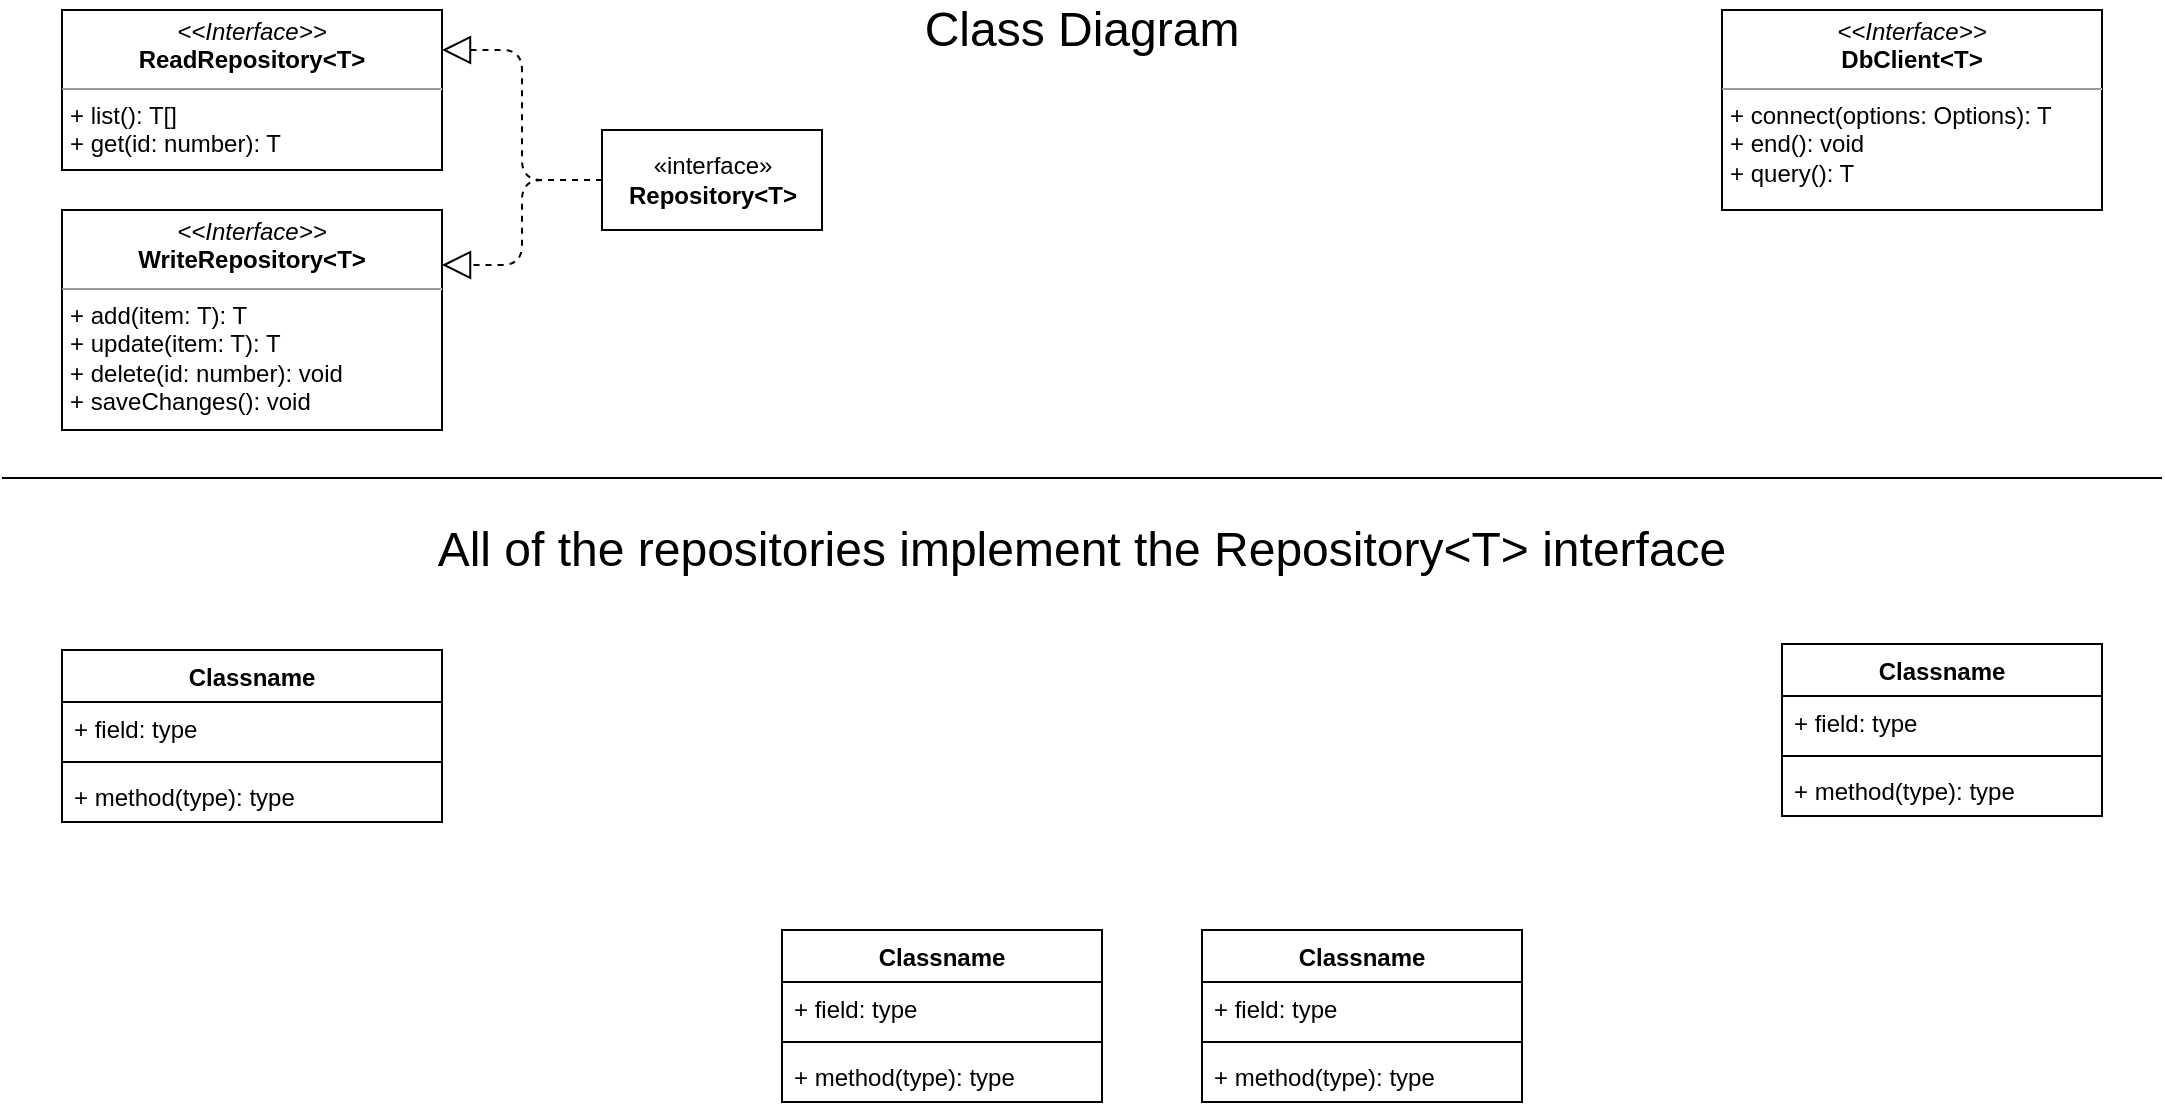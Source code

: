 <mxfile version="12.3.2" type="device" pages="1"><diagram id="B5R7oIk6Tb130_SgL5xs" name="Page-1"><mxGraphModel dx="1172" dy="816" grid="1" gridSize="10" guides="1" tooltips="1" connect="1" arrows="1" fold="1" page="1" pageScale="1" pageWidth="1100" pageHeight="850" math="0" shadow="0"><root><mxCell id="0"/><mxCell id="1" parent="0"/><mxCell id="WDVCi_O2wKAPJn1mWOh1-5" value="&lt;p style=&quot;margin: 0px ; margin-top: 4px ; text-align: center&quot;&gt;&lt;i&gt;&amp;lt;&amp;lt;Interface&amp;gt;&amp;gt;&lt;/i&gt;&lt;br&gt;&lt;b&gt;ReadRepository&amp;lt;T&amp;gt;&lt;/b&gt;&lt;/p&gt;&lt;hr size=&quot;1&quot;&gt;&lt;p style=&quot;margin: 0px ; margin-left: 4px&quot;&gt;+ list(): T[]&lt;br&gt;+ get(id: number): T&lt;/p&gt;" style="verticalAlign=top;align=left;overflow=fill;fontSize=12;fontFamily=Helvetica;html=1;" parent="1" vertex="1"><mxGeometry x="40" y="40" width="190" height="80" as="geometry"/></mxCell><mxCell id="WDVCi_O2wKAPJn1mWOh1-6" value="&lt;p style=&quot;margin: 0px ; margin-top: 4px ; text-align: center&quot;&gt;&lt;i&gt;&amp;lt;&amp;lt;Interface&amp;gt;&amp;gt;&lt;/i&gt;&lt;br&gt;&lt;b&gt;WriteRepository&amp;lt;T&amp;gt;&lt;/b&gt;&lt;/p&gt;&lt;hr size=&quot;1&quot;&gt;&lt;p style=&quot;margin: 0px ; margin-left: 4px&quot;&gt;+ add(item: T): T&lt;br&gt;+ update(item: T): T&lt;/p&gt;&lt;p style=&quot;margin: 0px ; margin-left: 4px&quot;&gt;+ delete(id: number): void&lt;/p&gt;&lt;p style=&quot;margin: 0px ; margin-left: 4px&quot;&gt;+ saveChanges(): void&lt;/p&gt;&lt;span style=&quot;color: rgba(0 , 0 , 0 , 0) ; font-family: monospace ; font-size: 0px&quot;&gt;%3CmxGraphModel%3E%3Croot%3E%3CmxCell%20id%3D%220%22%2F%3E%3CmxCell%20id%3D%221%22%20parent%3D%220%22%2F%3E%3CmxCell%20id%3D%222%22%20value%3D%22%26lt%3Bp%20style%3D%26quot%3Bmargin%3A0px%3Bmargin-top%3A4px%3Btext-align%3Acenter%3B%26quot%3B%26gt%3B%26lt%3Bi%26gt%3B%26amp%3Blt%3B%26amp%3Blt%3BInterface%26amp%3Bgt%3B%26amp%3Bgt%3B%26lt%3B%2Fi%26gt%3B%26lt%3Bbr%2F%26gt%3B%26lt%3Bb%26gt%3BInterface%26lt%3B%2Fb%26gt%3B%26lt%3B%2Fp%26gt%3B%26lt%3Bhr%20size%3D%26quot%3B1%26quot%3B%2F%26gt%3B%26lt%3Bp%20style%3D%26quot%3Bmargin%3A0px%3Bmargin-left%3A4px%3B%26quot%3B%26gt%3B%2B%20field1%3A%20Type%26lt%3Bbr%2F%26gt%3B%2B%20field2%3A%20Type%26lt%3B%2Fp%26gt%3B%26lt%3Bhr%20size%3D%26quot%3B1%26quot%3B%2F%26gt%3B%26lt%3Bp%20style%3D%26quot%3Bmargin%3A0px%3Bmargin-left%3A4px%3B%26quot%3B%26gt%3B%2B%20method1(Type)%3A%20Type%26lt%3Bbr%2F%26gt%3B%2B%20method2(Type%2C%20Type)%3A%20Type%26lt%3B%2Fp%26gt%3B%22%20style%3D%22verticalAlign%3Dtop%3Balign%3Dleft%3Boverflow%3Dfill%3BfontSize%3D12%3BfontFamily%3DHelvetica%3Bhtml%3D1%3B%22%20vertex%3D%221%22%20parent%3D%221%22%3E%3CmxGeometry%20x%3D%2220%22%20y%3D%2220%22%20width%3D%22190%22%20height%3D%22140%22%20as%3D%22geometry%22%2F%3E%3C%2FmxCell%3E%3C%2Froot%3E%3C%2FmxGraphModel%3E&lt;/span&gt;&lt;span style=&quot;color: rgba(0 , 0 , 0 , 0) ; font-family: monospace ; font-size: 0px&quot;&gt;%3CmxGraphModel%3E%3Croot%3E%3CmxCell%20id%3D%220%22%2F%3E%3CmxCell%20id%3D%221%22%20parent%3D%220%22%2F%3E%3CmxCell%20id%3D%222%22%20value%3D%22%26lt%3Bp%20style%3D%26quot%3Bmargin%3A0px%3Bmargin-top%3A4px%3Btext-align%3Acenter%3B%26quot%3B%26gt%3B%26lt%3Bi%26gt%3B%26amp%3Blt%3B%26amp%3Blt%3BInterface%26amp%3Bgt%3B%26amp%3Bgt%3B%26lt%3B%2Fi%26gt%3B%26lt%3Bbr%2F%26gt%3B%26lt%3Bb%26gt%3BInterface%26lt%3B%2Fb%26gt%3B%26lt%3B%2Fp%26gt%3B%26lt%3Bhr%20size%3D%26quot%3B1%26quot%3B%2F%26gt%3B%26lt%3Bp%20style%3D%26quot%3Bmargin%3A0px%3Bmargin-left%3A4px%3B%26quot%3B%26gt%3B%2B%20field1%3A%20Type%26lt%3Bbr%2F%26gt%3B%2B%20field2%3A%20Type%26lt%3B%2Fp%26gt%3B%26lt%3Bhr%20size%3D%26quot%3B1%26quot%3B%2F%26gt%3B%26lt%3Bp%20style%3D%26quot%3Bmargin%3A0px%3Bmargin-left%3A4px%3B%26quot%3B%26gt%3B%2B%20method1(Type)%3A%20Type%26lt%3Bbr%2F%26gt%3B%2B%20method2(Type%2C%20Type)%3A%20Type%26lt%3B%2Fp%26gt%3B%22%20style%3D%22verticalAlign%3Dtop%3Balign%3Dleft%3Boverflow%3Dfill%3BfontSize%3D12%3BfontFamily%3DHelvetica%3Bhtml%3D1%3B%22%20vertex%3D%221%22%20parent%3D%221%22%3E%3CmxGeometry%20x%3D%2220%22%20y%3D%2220%22%20width%3D%22190%22%20height%3D%22140%22%20as%3D%22geometry%22%2F%3E%3C%2FmxCell%3E%3C%2Froot%3E%3C%2FmxGraphModel%3E&lt;/span&gt;" style="verticalAlign=top;align=left;overflow=fill;fontSize=12;fontFamily=Helvetica;html=1;" parent="1" vertex="1"><mxGeometry x="40" y="140" width="190" height="110" as="geometry"/></mxCell><mxCell id="WDVCi_O2wKAPJn1mWOh1-11" value="Classname" style="swimlane;fontStyle=1;align=center;verticalAlign=top;childLayout=stackLayout;horizontal=1;startSize=26;horizontalStack=0;resizeParent=1;resizeParentMax=0;resizeLast=0;collapsible=1;marginBottom=0;" parent="1" vertex="1"><mxGeometry x="900" y="357" width="160" height="86" as="geometry"/></mxCell><mxCell id="WDVCi_O2wKAPJn1mWOh1-12" value="+ field: type" style="text;strokeColor=none;fillColor=none;align=left;verticalAlign=top;spacingLeft=4;spacingRight=4;overflow=hidden;rotatable=0;points=[[0,0.5],[1,0.5]];portConstraint=eastwest;" parent="WDVCi_O2wKAPJn1mWOh1-11" vertex="1"><mxGeometry y="26" width="160" height="26" as="geometry"/></mxCell><mxCell id="WDVCi_O2wKAPJn1mWOh1-13" value="" style="line;strokeWidth=1;fillColor=none;align=left;verticalAlign=middle;spacingTop=-1;spacingLeft=3;spacingRight=3;rotatable=0;labelPosition=right;points=[];portConstraint=eastwest;" parent="WDVCi_O2wKAPJn1mWOh1-11" vertex="1"><mxGeometry y="52" width="160" height="8" as="geometry"/></mxCell><mxCell id="WDVCi_O2wKAPJn1mWOh1-14" value="+ method(type): type" style="text;strokeColor=none;fillColor=none;align=left;verticalAlign=top;spacingLeft=4;spacingRight=4;overflow=hidden;rotatable=0;points=[[0,0.5],[1,0.5]];portConstraint=eastwest;" parent="WDVCi_O2wKAPJn1mWOh1-11" vertex="1"><mxGeometry y="60" width="160" height="26" as="geometry"/></mxCell><mxCell id="WDVCi_O2wKAPJn1mWOh1-15" value="Classname" style="swimlane;fontStyle=1;align=center;verticalAlign=top;childLayout=stackLayout;horizontal=1;startSize=26;horizontalStack=0;resizeParent=1;resizeParentMax=0;resizeLast=0;collapsible=1;marginBottom=0;" parent="1" vertex="1"><mxGeometry x="610" y="500" width="160" height="86" as="geometry"/></mxCell><mxCell id="WDVCi_O2wKAPJn1mWOh1-16" value="+ field: type" style="text;strokeColor=none;fillColor=none;align=left;verticalAlign=top;spacingLeft=4;spacingRight=4;overflow=hidden;rotatable=0;points=[[0,0.5],[1,0.5]];portConstraint=eastwest;" parent="WDVCi_O2wKAPJn1mWOh1-15" vertex="1"><mxGeometry y="26" width="160" height="26" as="geometry"/></mxCell><mxCell id="WDVCi_O2wKAPJn1mWOh1-17" value="" style="line;strokeWidth=1;fillColor=none;align=left;verticalAlign=middle;spacingTop=-1;spacingLeft=3;spacingRight=3;rotatable=0;labelPosition=right;points=[];portConstraint=eastwest;" parent="WDVCi_O2wKAPJn1mWOh1-15" vertex="1"><mxGeometry y="52" width="160" height="8" as="geometry"/></mxCell><mxCell id="WDVCi_O2wKAPJn1mWOh1-18" value="+ method(type): type" style="text;strokeColor=none;fillColor=none;align=left;verticalAlign=top;spacingLeft=4;spacingRight=4;overflow=hidden;rotatable=0;points=[[0,0.5],[1,0.5]];portConstraint=eastwest;" parent="WDVCi_O2wKAPJn1mWOh1-15" vertex="1"><mxGeometry y="60" width="160" height="26" as="geometry"/></mxCell><mxCell id="WDVCi_O2wKAPJn1mWOh1-19" value="Classname" style="swimlane;fontStyle=1;align=center;verticalAlign=top;childLayout=stackLayout;horizontal=1;startSize=26;horizontalStack=0;resizeParent=1;resizeParentMax=0;resizeLast=0;collapsible=1;marginBottom=0;" parent="1" vertex="1"><mxGeometry x="40" y="360" width="190" height="86" as="geometry"/></mxCell><mxCell id="WDVCi_O2wKAPJn1mWOh1-20" value="+ field: type" style="text;strokeColor=none;fillColor=none;align=left;verticalAlign=top;spacingLeft=4;spacingRight=4;overflow=hidden;rotatable=0;points=[[0,0.5],[1,0.5]];portConstraint=eastwest;" parent="WDVCi_O2wKAPJn1mWOh1-19" vertex="1"><mxGeometry y="26" width="190" height="26" as="geometry"/></mxCell><mxCell id="WDVCi_O2wKAPJn1mWOh1-21" value="" style="line;strokeWidth=1;fillColor=none;align=left;verticalAlign=middle;spacingTop=-1;spacingLeft=3;spacingRight=3;rotatable=0;labelPosition=right;points=[];portConstraint=eastwest;" parent="WDVCi_O2wKAPJn1mWOh1-19" vertex="1"><mxGeometry y="52" width="190" height="8" as="geometry"/></mxCell><mxCell id="WDVCi_O2wKAPJn1mWOh1-22" value="+ method(type): type" style="text;strokeColor=none;fillColor=none;align=left;verticalAlign=top;spacingLeft=4;spacingRight=4;overflow=hidden;rotatable=0;points=[[0,0.5],[1,0.5]];portConstraint=eastwest;" parent="WDVCi_O2wKAPJn1mWOh1-19" vertex="1"><mxGeometry y="60" width="190" height="26" as="geometry"/></mxCell><mxCell id="WDVCi_O2wKAPJn1mWOh1-23" value="Classname" style="swimlane;fontStyle=1;align=center;verticalAlign=top;childLayout=stackLayout;horizontal=1;startSize=26;horizontalStack=0;resizeParent=1;resizeParentMax=0;resizeLast=0;collapsible=1;marginBottom=0;" parent="1" vertex="1"><mxGeometry x="400" y="500" width="160" height="86" as="geometry"/></mxCell><mxCell id="WDVCi_O2wKAPJn1mWOh1-24" value="+ field: type" style="text;strokeColor=none;fillColor=none;align=left;verticalAlign=top;spacingLeft=4;spacingRight=4;overflow=hidden;rotatable=0;points=[[0,0.5],[1,0.5]];portConstraint=eastwest;" parent="WDVCi_O2wKAPJn1mWOh1-23" vertex="1"><mxGeometry y="26" width="160" height="26" as="geometry"/></mxCell><mxCell id="WDVCi_O2wKAPJn1mWOh1-25" value="" style="line;strokeWidth=1;fillColor=none;align=left;verticalAlign=middle;spacingTop=-1;spacingLeft=3;spacingRight=3;rotatable=0;labelPosition=right;points=[];portConstraint=eastwest;" parent="WDVCi_O2wKAPJn1mWOh1-23" vertex="1"><mxGeometry y="52" width="160" height="8" as="geometry"/></mxCell><mxCell id="WDVCi_O2wKAPJn1mWOh1-26" value="+ method(type): type" style="text;strokeColor=none;fillColor=none;align=left;verticalAlign=top;spacingLeft=4;spacingRight=4;overflow=hidden;rotatable=0;points=[[0,0.5],[1,0.5]];portConstraint=eastwest;" parent="WDVCi_O2wKAPJn1mWOh1-23" vertex="1"><mxGeometry y="60" width="160" height="26" as="geometry"/></mxCell><mxCell id="WDVCi_O2wKAPJn1mWOh1-28" value="" style="line;strokeWidth=1;fillColor=none;align=left;verticalAlign=middle;spacingTop=-1;spacingLeft=3;spacingRight=3;rotatable=0;labelPosition=right;points=[];portConstraint=eastwest;" parent="1" vertex="1"><mxGeometry x="10" y="270" width="1080" height="8" as="geometry"/></mxCell><mxCell id="WDVCi_O2wKAPJn1mWOh1-29" value="All of the repositories implement the Repository&amp;lt;T&amp;gt; interface" style="text;html=1;strokeColor=none;fillColor=none;align=center;verticalAlign=middle;whiteSpace=wrap;rounded=0;fontSize=24;" parent="1" vertex="1"><mxGeometry x="155" y="300" width="790" height="20" as="geometry"/></mxCell><mxCell id="WDVCi_O2wKAPJn1mWOh1-30" value="&lt;p style=&quot;margin: 0px ; margin-top: 4px ; text-align: center&quot;&gt;&lt;i&gt;&amp;lt;&amp;lt;Interface&amp;gt;&amp;gt;&lt;/i&gt;&lt;br&gt;&lt;b&gt;DbClient&amp;lt;T&amp;gt;&lt;/b&gt;&lt;/p&gt;&lt;hr size=&quot;1&quot;&gt;&lt;p style=&quot;margin: 0px ; margin-left: 4px&quot;&gt;+ connect(options: Options): T&lt;br&gt;+ end(): void&lt;/p&gt;&lt;p style=&quot;margin: 0px ; margin-left: 4px&quot;&gt;+ query(): T&lt;/p&gt;" style="verticalAlign=top;align=left;overflow=fill;fontSize=12;fontFamily=Helvetica;html=1;" parent="1" vertex="1"><mxGeometry x="870" y="40" width="190" height="100" as="geometry"/></mxCell><mxCell id="WDVCi_O2wKAPJn1mWOh1-31" value="Class Diagram" style="text;html=1;strokeColor=none;fillColor=none;align=center;verticalAlign=middle;whiteSpace=wrap;rounded=0;fontSize=24;" parent="1" vertex="1"><mxGeometry x="440" y="40" width="220" height="20" as="geometry"/></mxCell><mxCell id="1AeT4XSrdjUvVFLwwdeE-1" value="«interface»&lt;br&gt;&lt;b&gt;Repository&amp;lt;T&amp;gt;&lt;/b&gt;" style="html=1;" parent="1" vertex="1"><mxGeometry x="310" y="100" width="110" height="50" as="geometry"/></mxCell><mxCell id="1AeT4XSrdjUvVFLwwdeE-3" value="" style="endArrow=block;dashed=1;endFill=0;endSize=12;html=1;exitX=0;exitY=0.5;exitDx=0;exitDy=0;entryX=1;entryY=0.25;entryDx=0;entryDy=0;edgeStyle=orthogonalEdgeStyle;" parent="1" source="1AeT4XSrdjUvVFLwwdeE-1" target="WDVCi_O2wKAPJn1mWOh1-5" edge="1"><mxGeometry width="160" relative="1" as="geometry"><mxPoint x="400" y="164.5" as="sourcePoint"/><mxPoint x="560" y="164.5" as="targetPoint"/></mxGeometry></mxCell><mxCell id="1AeT4XSrdjUvVFLwwdeE-8" value="" style="endArrow=block;dashed=1;endFill=0;endSize=12;html=1;exitX=0;exitY=0.5;exitDx=0;exitDy=0;entryX=1;entryY=0.25;entryDx=0;entryDy=0;edgeStyle=orthogonalEdgeStyle;" parent="1" source="1AeT4XSrdjUvVFLwwdeE-1" target="WDVCi_O2wKAPJn1mWOh1-6" edge="1"><mxGeometry width="160" relative="1" as="geometry"><mxPoint x="320" y="135" as="sourcePoint"/><mxPoint x="260" y="170" as="targetPoint"/></mxGeometry></mxCell></root></mxGraphModel></diagram></mxfile>